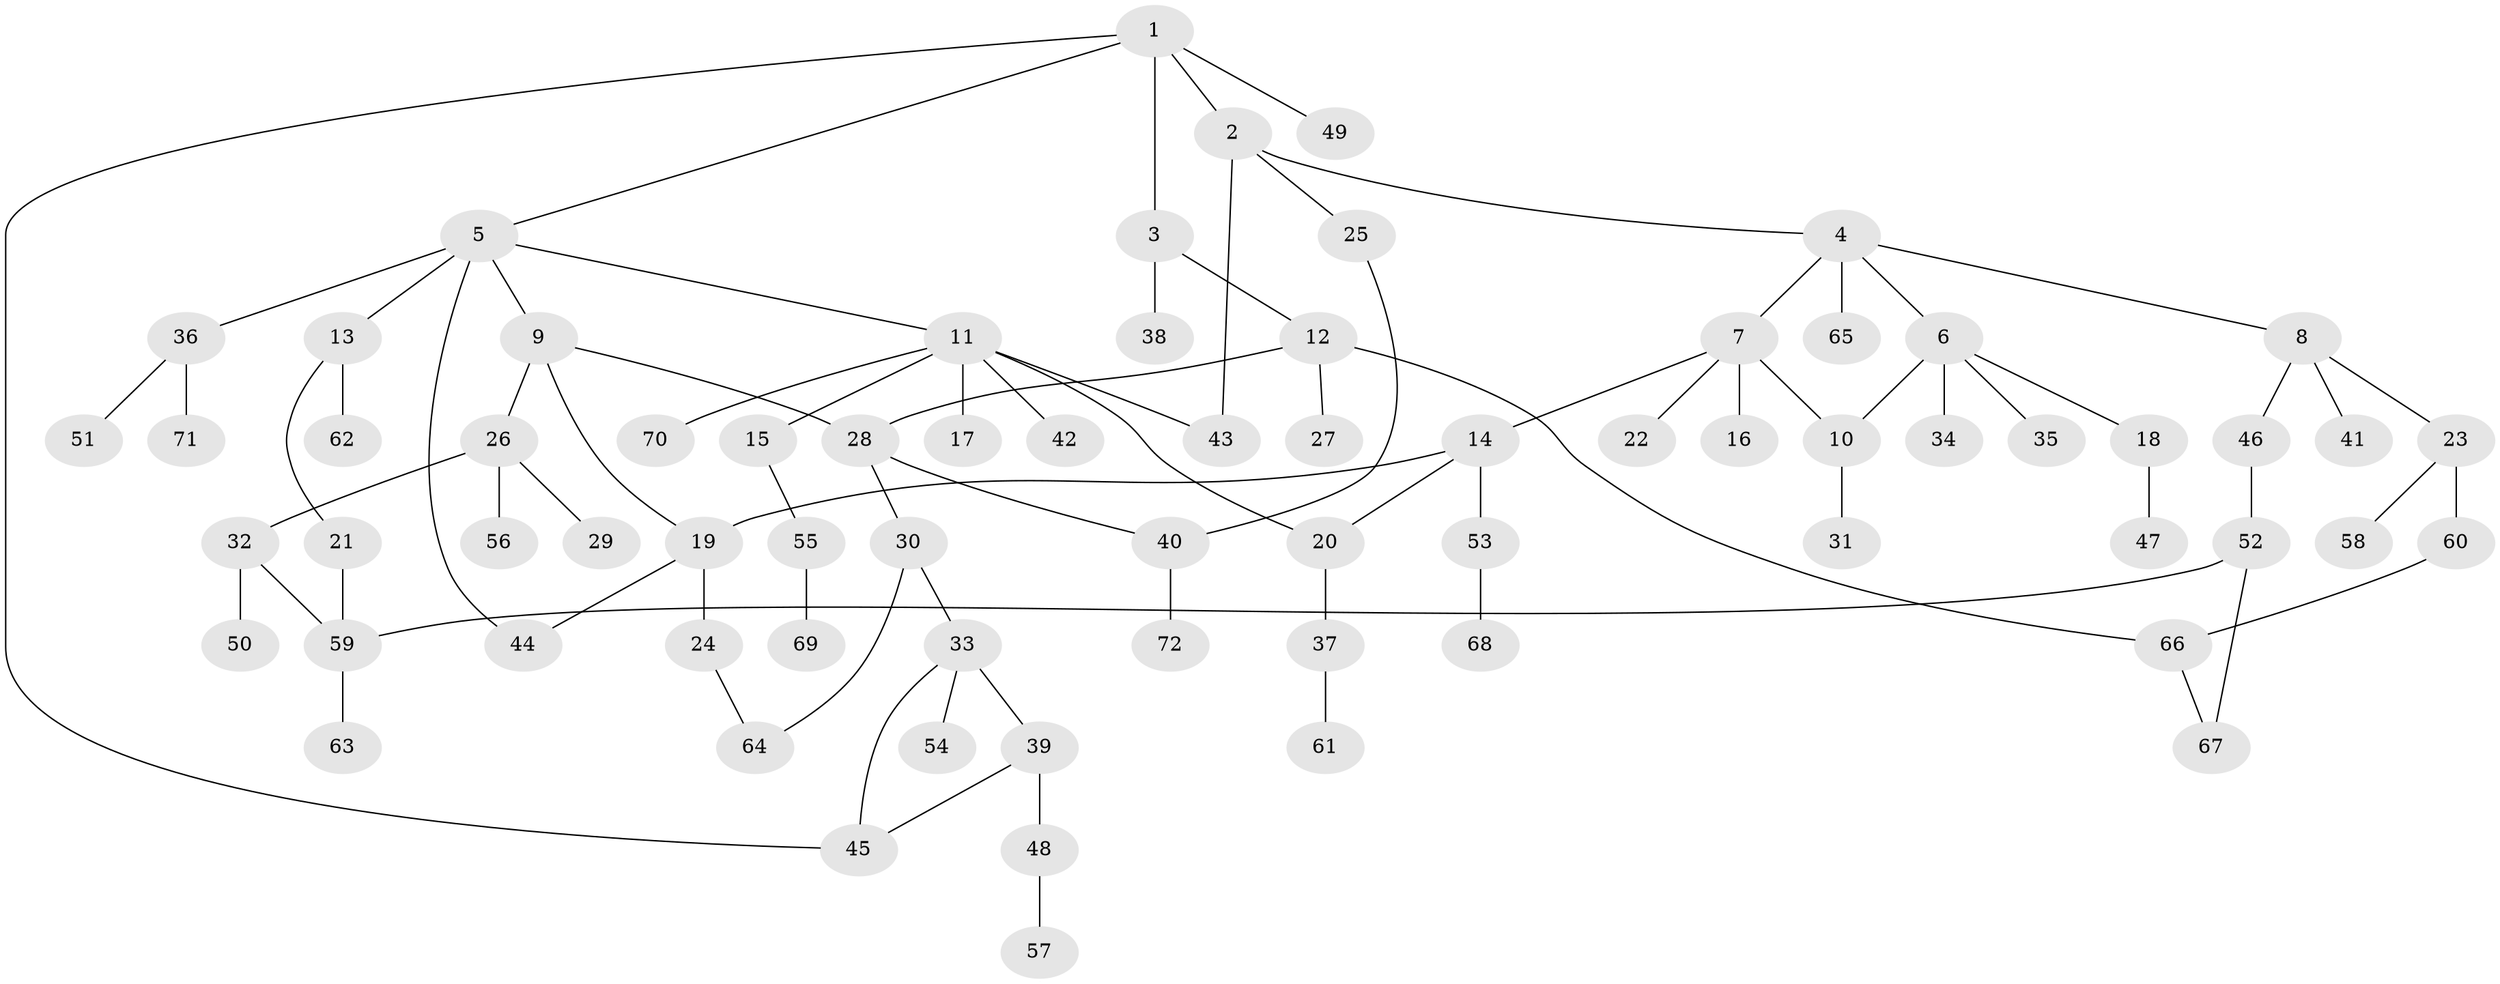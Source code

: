 // coarse degree distribution, {4: 0.2, 2: 0.26666666666666666, 6: 0.044444444444444446, 3: 0.2, 1: 0.26666666666666666, 5: 0.022222222222222223}
// Generated by graph-tools (version 1.1) at 2025/49/03/04/25 22:49:00]
// undirected, 72 vertices, 85 edges
graph export_dot {
  node [color=gray90,style=filled];
  1;
  2;
  3;
  4;
  5;
  6;
  7;
  8;
  9;
  10;
  11;
  12;
  13;
  14;
  15;
  16;
  17;
  18;
  19;
  20;
  21;
  22;
  23;
  24;
  25;
  26;
  27;
  28;
  29;
  30;
  31;
  32;
  33;
  34;
  35;
  36;
  37;
  38;
  39;
  40;
  41;
  42;
  43;
  44;
  45;
  46;
  47;
  48;
  49;
  50;
  51;
  52;
  53;
  54;
  55;
  56;
  57;
  58;
  59;
  60;
  61;
  62;
  63;
  64;
  65;
  66;
  67;
  68;
  69;
  70;
  71;
  72;
  1 -- 2;
  1 -- 3;
  1 -- 5;
  1 -- 49;
  1 -- 45;
  2 -- 4;
  2 -- 25;
  2 -- 43;
  3 -- 12;
  3 -- 38;
  4 -- 6;
  4 -- 7;
  4 -- 8;
  4 -- 65;
  5 -- 9;
  5 -- 11;
  5 -- 13;
  5 -- 36;
  5 -- 44;
  6 -- 18;
  6 -- 34;
  6 -- 35;
  6 -- 10;
  7 -- 10;
  7 -- 14;
  7 -- 16;
  7 -- 22;
  8 -- 23;
  8 -- 41;
  8 -- 46;
  9 -- 26;
  9 -- 28;
  9 -- 19;
  10 -- 31;
  11 -- 15;
  11 -- 17;
  11 -- 42;
  11 -- 43;
  11 -- 70;
  11 -- 20;
  12 -- 27;
  12 -- 66;
  12 -- 28;
  13 -- 21;
  13 -- 62;
  14 -- 19;
  14 -- 20;
  14 -- 53;
  15 -- 55;
  18 -- 47;
  19 -- 24;
  19 -- 44;
  20 -- 37;
  21 -- 59;
  23 -- 58;
  23 -- 60;
  24 -- 64;
  25 -- 40;
  26 -- 29;
  26 -- 32;
  26 -- 56;
  28 -- 30;
  28 -- 40;
  30 -- 33;
  30 -- 64;
  32 -- 50;
  32 -- 59;
  33 -- 39;
  33 -- 54;
  33 -- 45;
  36 -- 51;
  36 -- 71;
  37 -- 61;
  39 -- 45;
  39 -- 48;
  40 -- 72;
  46 -- 52;
  48 -- 57;
  52 -- 67;
  52 -- 59;
  53 -- 68;
  55 -- 69;
  59 -- 63;
  60 -- 66;
  66 -- 67;
}
